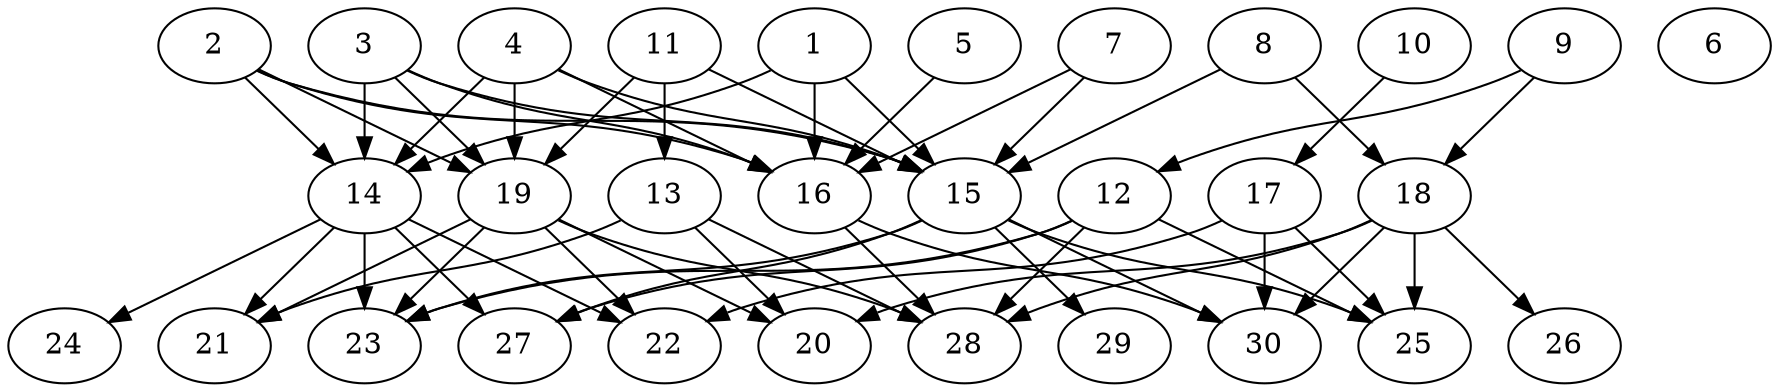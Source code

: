 // DAG automatically generated by daggen at Thu Oct  3 14:04:19 2019
// ./daggen --dot -n 30 --ccr 0.3 --fat 0.7 --regular 0.7 --density 0.6 --mindata 5242880 --maxdata 52428800 
digraph G {
  1 [size="165406720", alpha="0.12", expect_size="49622016"] 
  1 -> 14 [size ="49622016"]
  1 -> 15 [size ="49622016"]
  1 -> 16 [size ="49622016"]
  2 [size="156897280", alpha="0.02", expect_size="47069184"] 
  2 -> 14 [size ="47069184"]
  2 -> 15 [size ="47069184"]
  2 -> 16 [size ="47069184"]
  2 -> 19 [size ="47069184"]
  3 [size="25142613", alpha="0.18", expect_size="7542784"] 
  3 -> 14 [size ="7542784"]
  3 -> 15 [size ="7542784"]
  3 -> 16 [size ="7542784"]
  3 -> 19 [size ="7542784"]
  4 [size="64802133", alpha="0.18", expect_size="19440640"] 
  4 -> 14 [size ="19440640"]
  4 -> 15 [size ="19440640"]
  4 -> 16 [size ="19440640"]
  4 -> 19 [size ="19440640"]
  5 [size="114032640", alpha="0.05", expect_size="34209792"] 
  5 -> 16 [size ="34209792"]
  6 [size="88535040", alpha="0.19", expect_size="26560512"] 
  7 [size="18213547", alpha="0.20", expect_size="5464064"] 
  7 -> 15 [size ="5464064"]
  7 -> 16 [size ="5464064"]
  8 [size="118831787", alpha="0.04", expect_size="35649536"] 
  8 -> 15 [size ="35649536"]
  8 -> 18 [size ="35649536"]
  9 [size="118756693", alpha="0.14", expect_size="35627008"] 
  9 -> 12 [size ="35627008"]
  9 -> 18 [size ="35627008"]
  10 [size="137355947", alpha="0.19", expect_size="41206784"] 
  10 -> 17 [size ="41206784"]
  11 [size="126638080", alpha="0.07", expect_size="37991424"] 
  11 -> 13 [size ="37991424"]
  11 -> 15 [size ="37991424"]
  11 -> 19 [size ="37991424"]
  12 [size="61692587", alpha="0.15", expect_size="18507776"] 
  12 -> 23 [size ="18507776"]
  12 -> 25 [size ="18507776"]
  12 -> 27 [size ="18507776"]
  12 -> 28 [size ="18507776"]
  13 [size="76619093", alpha="0.05", expect_size="22985728"] 
  13 -> 20 [size ="22985728"]
  13 -> 21 [size ="22985728"]
  13 -> 28 [size ="22985728"]
  14 [size="63122773", alpha="0.02", expect_size="18936832"] 
  14 -> 21 [size ="18936832"]
  14 -> 22 [size ="18936832"]
  14 -> 23 [size ="18936832"]
  14 -> 24 [size ="18936832"]
  14 -> 27 [size ="18936832"]
  15 [size="44526933", alpha="0.06", expect_size="13358080"] 
  15 -> 23 [size ="13358080"]
  15 -> 25 [size ="13358080"]
  15 -> 27 [size ="13358080"]
  15 -> 29 [size ="13358080"]
  15 -> 30 [size ="13358080"]
  16 [size="83483307", alpha="0.16", expect_size="25044992"] 
  16 -> 28 [size ="25044992"]
  16 -> 30 [size ="25044992"]
  17 [size="78288213", alpha="0.19", expect_size="23486464"] 
  17 -> 22 [size ="23486464"]
  17 -> 25 [size ="23486464"]
  17 -> 30 [size ="23486464"]
  18 [size="75298133", alpha="0.15", expect_size="22589440"] 
  18 -> 20 [size ="22589440"]
  18 -> 25 [size ="22589440"]
  18 -> 26 [size ="22589440"]
  18 -> 28 [size ="22589440"]
  18 -> 30 [size ="22589440"]
  19 [size="107458560", alpha="0.15", expect_size="32237568"] 
  19 -> 20 [size ="32237568"]
  19 -> 21 [size ="32237568"]
  19 -> 22 [size ="32237568"]
  19 -> 23 [size ="32237568"]
  19 -> 28 [size ="32237568"]
  20 [size="59170133", alpha="0.09", expect_size="17751040"] 
  21 [size="52886187", alpha="0.02", expect_size="15865856"] 
  22 [size="109922987", alpha="0.12", expect_size="32976896"] 
  23 [size="67488427", alpha="0.04", expect_size="20246528"] 
  24 [size="105448107", alpha="0.02", expect_size="31634432"] 
  25 [size="124525227", alpha="0.12", expect_size="37357568"] 
  26 [size="168058880", alpha="0.11", expect_size="50417664"] 
  27 [size="138639360", alpha="0.10", expect_size="41591808"] 
  28 [size="128235520", alpha="0.02", expect_size="38470656"] 
  29 [size="92822187", alpha="0.06", expect_size="27846656"] 
  30 [size="50326187", alpha="0.07", expect_size="15097856"] 
}
